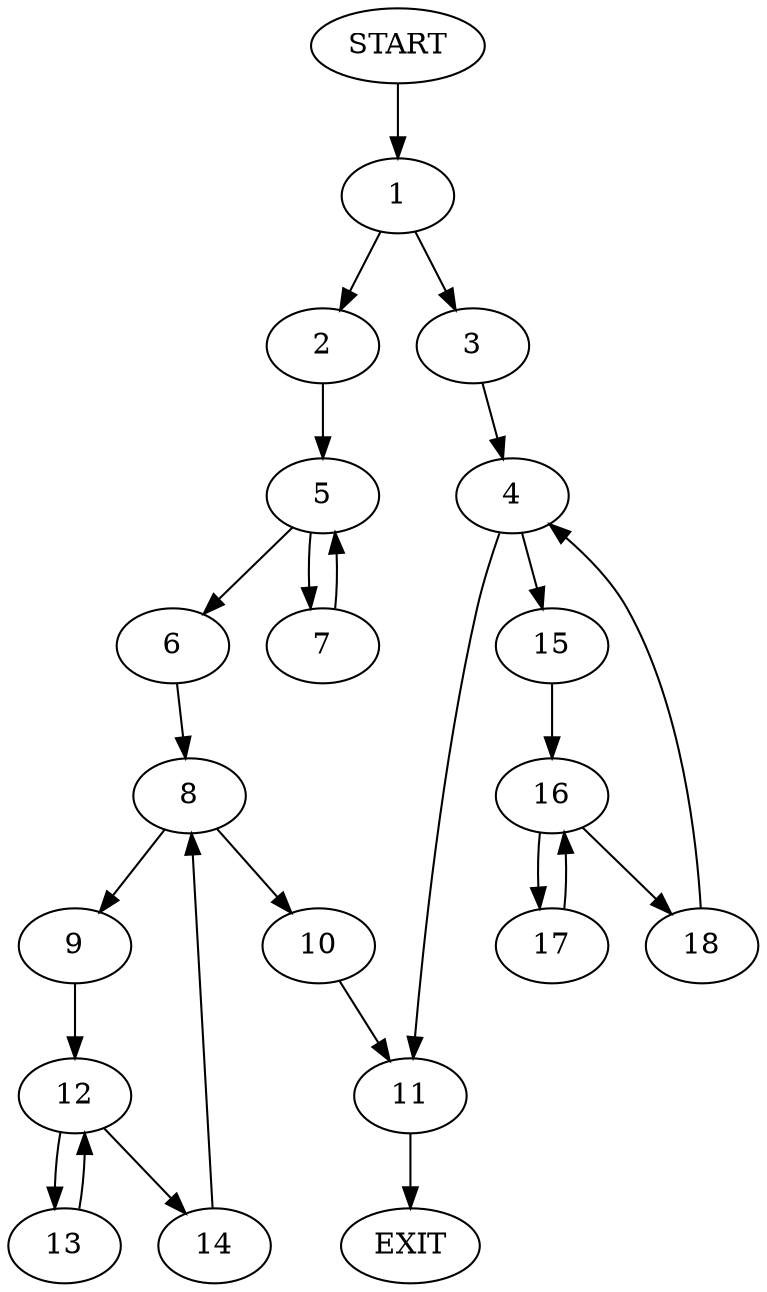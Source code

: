 digraph {
0 [label="START"]
19 [label="EXIT"]
0 -> 1
1 -> 2
1 -> 3
3 -> 4
2 -> 5
5 -> 6
5 -> 7
6 -> 8
7 -> 5
8 -> 9
8 -> 10
10 -> 11
9 -> 12
12 -> 13
12 -> 14
13 -> 12
14 -> 8
11 -> 19
4 -> 11
4 -> 15
15 -> 16
16 -> 17
16 -> 18
18 -> 4
17 -> 16
}
